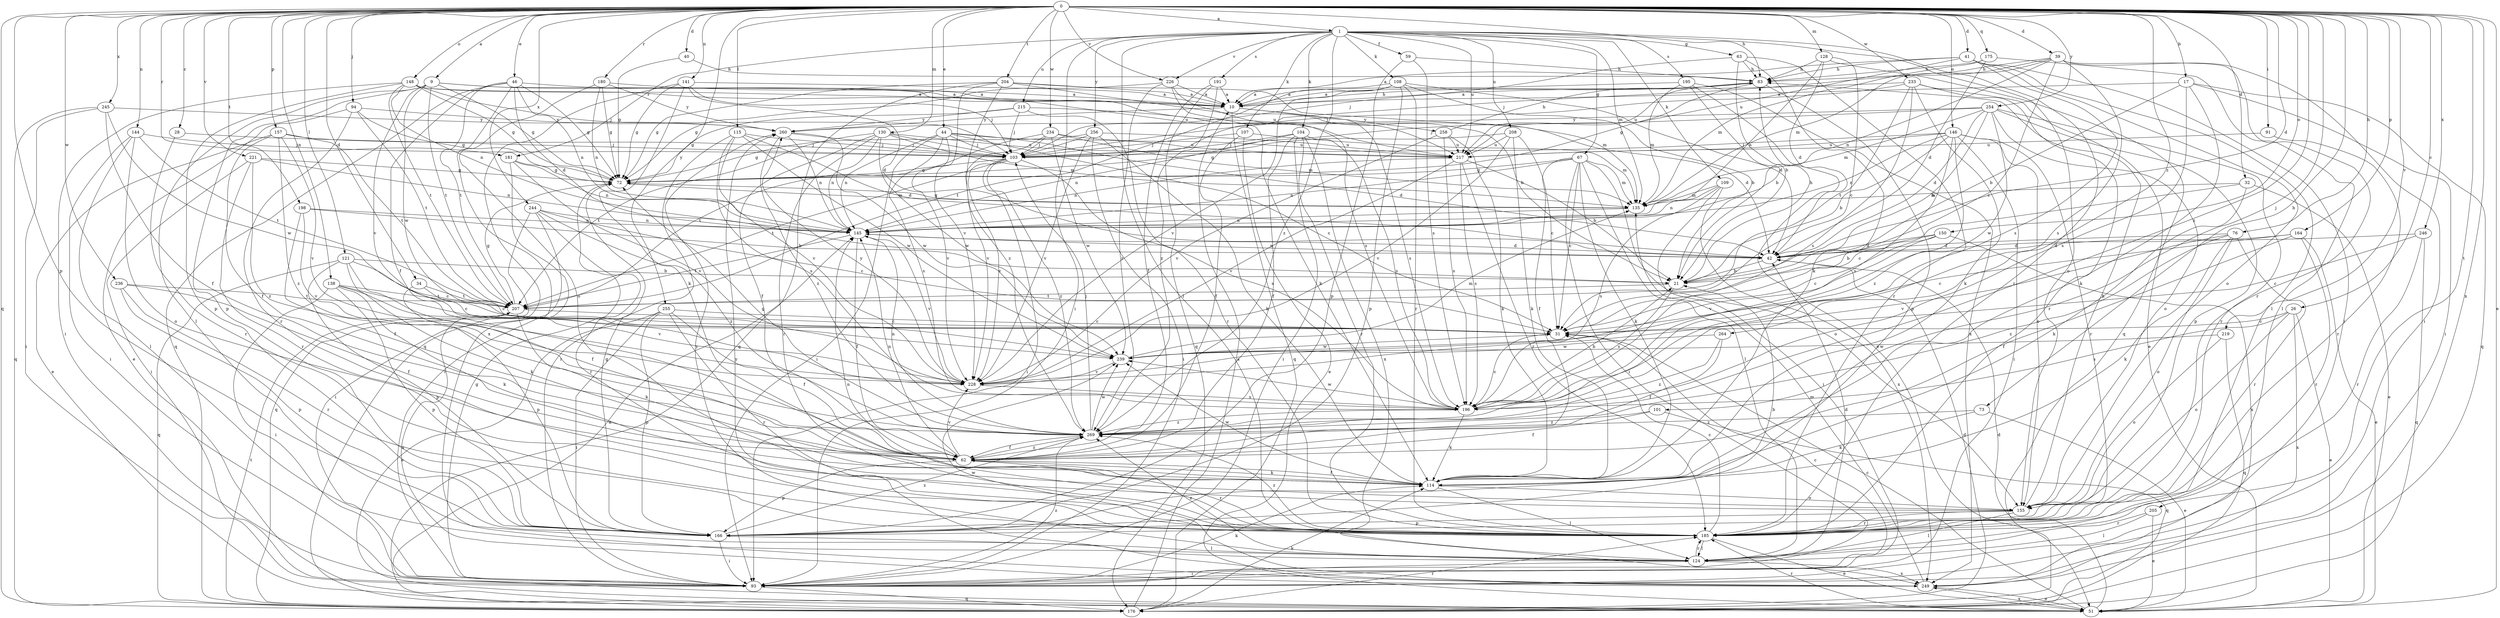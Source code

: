 strict digraph  {
0;
1;
9;
10;
17;
21;
26;
28;
31;
32;
34;
39;
40;
41;
42;
44;
46;
51;
59;
62;
63;
67;
72;
73;
76;
83;
91;
93;
94;
101;
103;
104;
107;
108;
109;
114;
115;
121;
124;
128;
130;
135;
138;
141;
144;
145;
146;
148;
150;
155;
157;
164;
166;
175;
176;
180;
181;
185;
191;
195;
196;
198;
204;
205;
207;
208;
215;
217;
219;
221;
226;
228;
233;
234;
236;
239;
244;
245;
246;
249;
254;
255;
256;
258;
260;
264;
269;
0 -> 1  [label=a];
0 -> 9  [label=a];
0 -> 17  [label=b];
0 -> 26  [label=c];
0 -> 28  [label=c];
0 -> 32  [label=d];
0 -> 34  [label=d];
0 -> 39  [label=d];
0 -> 40  [label=d];
0 -> 41  [label=d];
0 -> 42  [label=d];
0 -> 44  [label=e];
0 -> 46  [label=e];
0 -> 51  [label=e];
0 -> 73  [label=h];
0 -> 76  [label=h];
0 -> 83  [label=h];
0 -> 91  [label=i];
0 -> 94  [label=j];
0 -> 101  [label=j];
0 -> 115  [label=l];
0 -> 121  [label=l];
0 -> 128  [label=m];
0 -> 130  [label=m];
0 -> 138  [label=n];
0 -> 141  [label=n];
0 -> 144  [label=n];
0 -> 146  [label=o];
0 -> 148  [label=o];
0 -> 150  [label=o];
0 -> 157  [label=p];
0 -> 164  [label=p];
0 -> 166  [label=p];
0 -> 175  [label=q];
0 -> 176  [label=q];
0 -> 180  [label=r];
0 -> 181  [label=r];
0 -> 198  [label=t];
0 -> 204  [label=t];
0 -> 205  [label=t];
0 -> 219  [label=v];
0 -> 221  [label=v];
0 -> 226  [label=v];
0 -> 233  [label=w];
0 -> 234  [label=w];
0 -> 236  [label=w];
0 -> 244  [label=x];
0 -> 245  [label=x];
0 -> 246  [label=x];
0 -> 249  [label=x];
0 -> 254  [label=y];
0 -> 255  [label=y];
0 -> 264  [label=z];
0 -> 269  [label=z];
1 -> 59  [label=f];
1 -> 63  [label=g];
1 -> 67  [label=g];
1 -> 93  [label=i];
1 -> 104  [label=k];
1 -> 107  [label=k];
1 -> 108  [label=k];
1 -> 109  [label=k];
1 -> 124  [label=l];
1 -> 135  [label=m];
1 -> 155  [label=o];
1 -> 181  [label=r];
1 -> 185  [label=r];
1 -> 191  [label=s];
1 -> 195  [label=s];
1 -> 208  [label=u];
1 -> 215  [label=u];
1 -> 217  [label=u];
1 -> 226  [label=v];
1 -> 256  [label=y];
1 -> 269  [label=z];
9 -> 10  [label=a];
9 -> 72  [label=g];
9 -> 124  [label=l];
9 -> 166  [label=p];
9 -> 207  [label=t];
9 -> 217  [label=u];
9 -> 228  [label=v];
9 -> 239  [label=w];
10 -> 83  [label=h];
10 -> 176  [label=q];
10 -> 196  [label=s];
10 -> 258  [label=y];
10 -> 260  [label=y];
17 -> 10  [label=a];
17 -> 21  [label=b];
17 -> 93  [label=i];
17 -> 114  [label=k];
17 -> 176  [label=q];
17 -> 196  [label=s];
21 -> 83  [label=h];
21 -> 196  [label=s];
21 -> 207  [label=t];
26 -> 31  [label=c];
26 -> 51  [label=e];
26 -> 155  [label=o];
26 -> 196  [label=s];
26 -> 249  [label=x];
28 -> 103  [label=j];
28 -> 185  [label=r];
31 -> 239  [label=w];
32 -> 31  [label=c];
32 -> 51  [label=e];
32 -> 114  [label=k];
32 -> 135  [label=m];
34 -> 31  [label=c];
34 -> 166  [label=p];
34 -> 207  [label=t];
39 -> 31  [label=c];
39 -> 83  [label=h];
39 -> 93  [label=i];
39 -> 103  [label=j];
39 -> 135  [label=m];
39 -> 145  [label=n];
39 -> 185  [label=r];
39 -> 196  [label=s];
40 -> 72  [label=g];
40 -> 83  [label=h];
41 -> 10  [label=a];
41 -> 83  [label=h];
41 -> 93  [label=i];
41 -> 124  [label=l];
41 -> 155  [label=o];
41 -> 196  [label=s];
41 -> 217  [label=u];
42 -> 21  [label=b];
42 -> 145  [label=n];
44 -> 31  [label=c];
44 -> 42  [label=d];
44 -> 93  [label=i];
44 -> 103  [label=j];
44 -> 145  [label=n];
44 -> 196  [label=s];
44 -> 217  [label=u];
44 -> 228  [label=v];
46 -> 10  [label=a];
46 -> 42  [label=d];
46 -> 62  [label=f];
46 -> 72  [label=g];
46 -> 145  [label=n];
46 -> 176  [label=q];
46 -> 207  [label=t];
46 -> 249  [label=x];
51 -> 31  [label=c];
51 -> 42  [label=d];
51 -> 145  [label=n];
51 -> 185  [label=r];
51 -> 249  [label=x];
59 -> 83  [label=h];
59 -> 166  [label=p];
59 -> 196  [label=s];
62 -> 114  [label=k];
62 -> 145  [label=n];
62 -> 166  [label=p];
62 -> 185  [label=r];
62 -> 228  [label=v];
62 -> 269  [label=z];
63 -> 21  [label=b];
63 -> 83  [label=h];
63 -> 103  [label=j];
63 -> 114  [label=k];
63 -> 185  [label=r];
67 -> 31  [label=c];
67 -> 62  [label=f];
67 -> 72  [label=g];
67 -> 93  [label=i];
67 -> 114  [label=k];
67 -> 124  [label=l];
67 -> 135  [label=m];
67 -> 145  [label=n];
67 -> 155  [label=o];
72 -> 135  [label=m];
73 -> 51  [label=e];
73 -> 114  [label=k];
73 -> 269  [label=z];
76 -> 42  [label=d];
76 -> 114  [label=k];
76 -> 155  [label=o];
76 -> 185  [label=r];
76 -> 228  [label=v];
76 -> 269  [label=z];
83 -> 10  [label=a];
83 -> 72  [label=g];
83 -> 166  [label=p];
83 -> 217  [label=u];
91 -> 185  [label=r];
91 -> 217  [label=u];
93 -> 31  [label=c];
93 -> 72  [label=g];
93 -> 114  [label=k];
93 -> 176  [label=q];
93 -> 269  [label=z];
94 -> 51  [label=e];
94 -> 72  [label=g];
94 -> 185  [label=r];
94 -> 207  [label=t];
94 -> 260  [label=y];
101 -> 62  [label=f];
101 -> 176  [label=q];
101 -> 269  [label=z];
103 -> 72  [label=g];
103 -> 93  [label=i];
103 -> 196  [label=s];
103 -> 207  [label=t];
103 -> 228  [label=v];
103 -> 269  [label=z];
104 -> 62  [label=f];
104 -> 93  [label=i];
104 -> 103  [label=j];
104 -> 145  [label=n];
104 -> 185  [label=r];
104 -> 196  [label=s];
104 -> 249  [label=x];
107 -> 51  [label=e];
107 -> 62  [label=f];
107 -> 103  [label=j];
107 -> 135  [label=m];
108 -> 10  [label=a];
108 -> 21  [label=b];
108 -> 42  [label=d];
108 -> 166  [label=p];
108 -> 185  [label=r];
108 -> 207  [label=t];
108 -> 228  [label=v];
109 -> 93  [label=i];
109 -> 135  [label=m];
109 -> 145  [label=n];
109 -> 196  [label=s];
109 -> 249  [label=x];
114 -> 62  [label=f];
114 -> 124  [label=l];
114 -> 155  [label=o];
114 -> 239  [label=w];
115 -> 42  [label=d];
115 -> 93  [label=i];
115 -> 103  [label=j];
115 -> 196  [label=s];
115 -> 228  [label=v];
115 -> 239  [label=w];
121 -> 21  [label=b];
121 -> 31  [label=c];
121 -> 62  [label=f];
121 -> 114  [label=k];
121 -> 166  [label=p];
121 -> 176  [label=q];
124 -> 42  [label=d];
124 -> 93  [label=i];
124 -> 185  [label=r];
124 -> 249  [label=x];
124 -> 260  [label=y];
124 -> 269  [label=z];
128 -> 31  [label=c];
128 -> 42  [label=d];
128 -> 83  [label=h];
128 -> 145  [label=n];
128 -> 176  [label=q];
130 -> 62  [label=f];
130 -> 103  [label=j];
130 -> 135  [label=m];
130 -> 145  [label=n];
130 -> 185  [label=r];
130 -> 207  [label=t];
130 -> 217  [label=u];
130 -> 239  [label=w];
135 -> 72  [label=g];
135 -> 145  [label=n];
138 -> 31  [label=c];
138 -> 93  [label=i];
138 -> 114  [label=k];
138 -> 166  [label=p];
138 -> 207  [label=t];
138 -> 228  [label=v];
141 -> 10  [label=a];
141 -> 42  [label=d];
141 -> 72  [label=g];
141 -> 103  [label=j];
141 -> 114  [label=k];
141 -> 176  [label=q];
144 -> 93  [label=i];
144 -> 103  [label=j];
144 -> 124  [label=l];
144 -> 155  [label=o];
144 -> 207  [label=t];
145 -> 42  [label=d];
145 -> 62  [label=f];
145 -> 207  [label=t];
145 -> 228  [label=v];
146 -> 21  [label=b];
146 -> 93  [label=i];
146 -> 103  [label=j];
146 -> 145  [label=n];
146 -> 155  [label=o];
146 -> 185  [label=r];
146 -> 196  [label=s];
146 -> 217  [label=u];
146 -> 269  [label=z];
148 -> 10  [label=a];
148 -> 72  [label=g];
148 -> 93  [label=i];
148 -> 103  [label=j];
148 -> 145  [label=n];
148 -> 166  [label=p];
148 -> 207  [label=t];
148 -> 217  [label=u];
150 -> 21  [label=b];
150 -> 31  [label=c];
150 -> 42  [label=d];
150 -> 228  [label=v];
150 -> 249  [label=x];
155 -> 83  [label=h];
155 -> 124  [label=l];
155 -> 166  [label=p];
155 -> 185  [label=r];
157 -> 51  [label=e];
157 -> 62  [label=f];
157 -> 103  [label=j];
157 -> 207  [label=t];
157 -> 228  [label=v];
157 -> 269  [label=z];
164 -> 31  [label=c];
164 -> 42  [label=d];
164 -> 51  [label=e];
164 -> 62  [label=f];
164 -> 185  [label=r];
166 -> 21  [label=b];
166 -> 72  [label=g];
166 -> 93  [label=i];
166 -> 124  [label=l];
166 -> 269  [label=z];
175 -> 42  [label=d];
175 -> 83  [label=h];
175 -> 124  [label=l];
175 -> 135  [label=m];
176 -> 10  [label=a];
176 -> 42  [label=d];
176 -> 114  [label=k];
176 -> 185  [label=r];
176 -> 207  [label=t];
180 -> 10  [label=a];
180 -> 72  [label=g];
180 -> 145  [label=n];
180 -> 155  [label=o];
180 -> 260  [label=y];
181 -> 72  [label=g];
181 -> 93  [label=i];
181 -> 145  [label=n];
181 -> 228  [label=v];
185 -> 31  [label=c];
185 -> 51  [label=e];
185 -> 124  [label=l];
185 -> 145  [label=n];
185 -> 269  [label=z];
191 -> 10  [label=a];
191 -> 62  [label=f];
191 -> 176  [label=q];
191 -> 269  [label=z];
195 -> 10  [label=a];
195 -> 21  [label=b];
195 -> 51  [label=e];
195 -> 135  [label=m];
195 -> 249  [label=x];
196 -> 21  [label=b];
196 -> 31  [label=c];
196 -> 114  [label=k];
196 -> 239  [label=w];
196 -> 269  [label=z];
198 -> 21  [label=b];
198 -> 62  [label=f];
198 -> 145  [label=n];
198 -> 228  [label=v];
204 -> 10  [label=a];
204 -> 21  [label=b];
204 -> 72  [label=g];
204 -> 135  [label=m];
204 -> 176  [label=q];
204 -> 228  [label=v];
204 -> 269  [label=z];
205 -> 51  [label=e];
205 -> 124  [label=l];
205 -> 185  [label=r];
207 -> 31  [label=c];
207 -> 72  [label=g];
207 -> 114  [label=k];
207 -> 249  [label=x];
208 -> 31  [label=c];
208 -> 72  [label=g];
208 -> 114  [label=k];
208 -> 217  [label=u];
208 -> 228  [label=v];
215 -> 42  [label=d];
215 -> 72  [label=g];
215 -> 103  [label=j];
215 -> 185  [label=r];
215 -> 260  [label=y];
217 -> 21  [label=b];
217 -> 145  [label=n];
217 -> 185  [label=r];
217 -> 196  [label=s];
217 -> 228  [label=v];
219 -> 155  [label=o];
219 -> 176  [label=q];
219 -> 239  [label=w];
221 -> 72  [label=g];
221 -> 93  [label=i];
221 -> 145  [label=n];
221 -> 185  [label=r];
221 -> 269  [label=z];
226 -> 10  [label=a];
226 -> 72  [label=g];
226 -> 114  [label=k];
226 -> 196  [label=s];
226 -> 269  [label=z];
228 -> 196  [label=s];
228 -> 260  [label=y];
233 -> 10  [label=a];
233 -> 51  [label=e];
233 -> 103  [label=j];
233 -> 114  [label=k];
233 -> 185  [label=r];
233 -> 196  [label=s];
233 -> 207  [label=t];
234 -> 103  [label=j];
234 -> 135  [label=m];
234 -> 207  [label=t];
234 -> 217  [label=u];
234 -> 228  [label=v];
234 -> 239  [label=w];
236 -> 62  [label=f];
236 -> 166  [label=p];
236 -> 185  [label=r];
236 -> 207  [label=t];
239 -> 135  [label=m];
239 -> 228  [label=v];
244 -> 31  [label=c];
244 -> 93  [label=i];
244 -> 145  [label=n];
244 -> 176  [label=q];
244 -> 185  [label=r];
244 -> 269  [label=z];
245 -> 62  [label=f];
245 -> 93  [label=i];
245 -> 176  [label=q];
245 -> 239  [label=w];
245 -> 260  [label=y];
246 -> 31  [label=c];
246 -> 42  [label=d];
246 -> 176  [label=q];
246 -> 185  [label=r];
249 -> 51  [label=e];
249 -> 135  [label=m];
249 -> 239  [label=w];
249 -> 260  [label=y];
254 -> 21  [label=b];
254 -> 42  [label=d];
254 -> 103  [label=j];
254 -> 135  [label=m];
254 -> 155  [label=o];
254 -> 166  [label=p];
254 -> 185  [label=r];
254 -> 239  [label=w];
254 -> 260  [label=y];
255 -> 31  [label=c];
255 -> 51  [label=e];
255 -> 62  [label=f];
255 -> 93  [label=i];
255 -> 166  [label=p];
255 -> 185  [label=r];
256 -> 72  [label=g];
256 -> 93  [label=i];
256 -> 103  [label=j];
256 -> 114  [label=k];
256 -> 217  [label=u];
256 -> 228  [label=v];
258 -> 83  [label=h];
258 -> 114  [label=k];
258 -> 196  [label=s];
258 -> 217  [label=u];
258 -> 228  [label=v];
260 -> 103  [label=j];
260 -> 145  [label=n];
260 -> 239  [label=w];
260 -> 269  [label=z];
264 -> 62  [label=f];
264 -> 239  [label=w];
264 -> 269  [label=z];
269 -> 62  [label=f];
269 -> 72  [label=g];
269 -> 103  [label=j];
269 -> 145  [label=n];
269 -> 239  [label=w];
}
